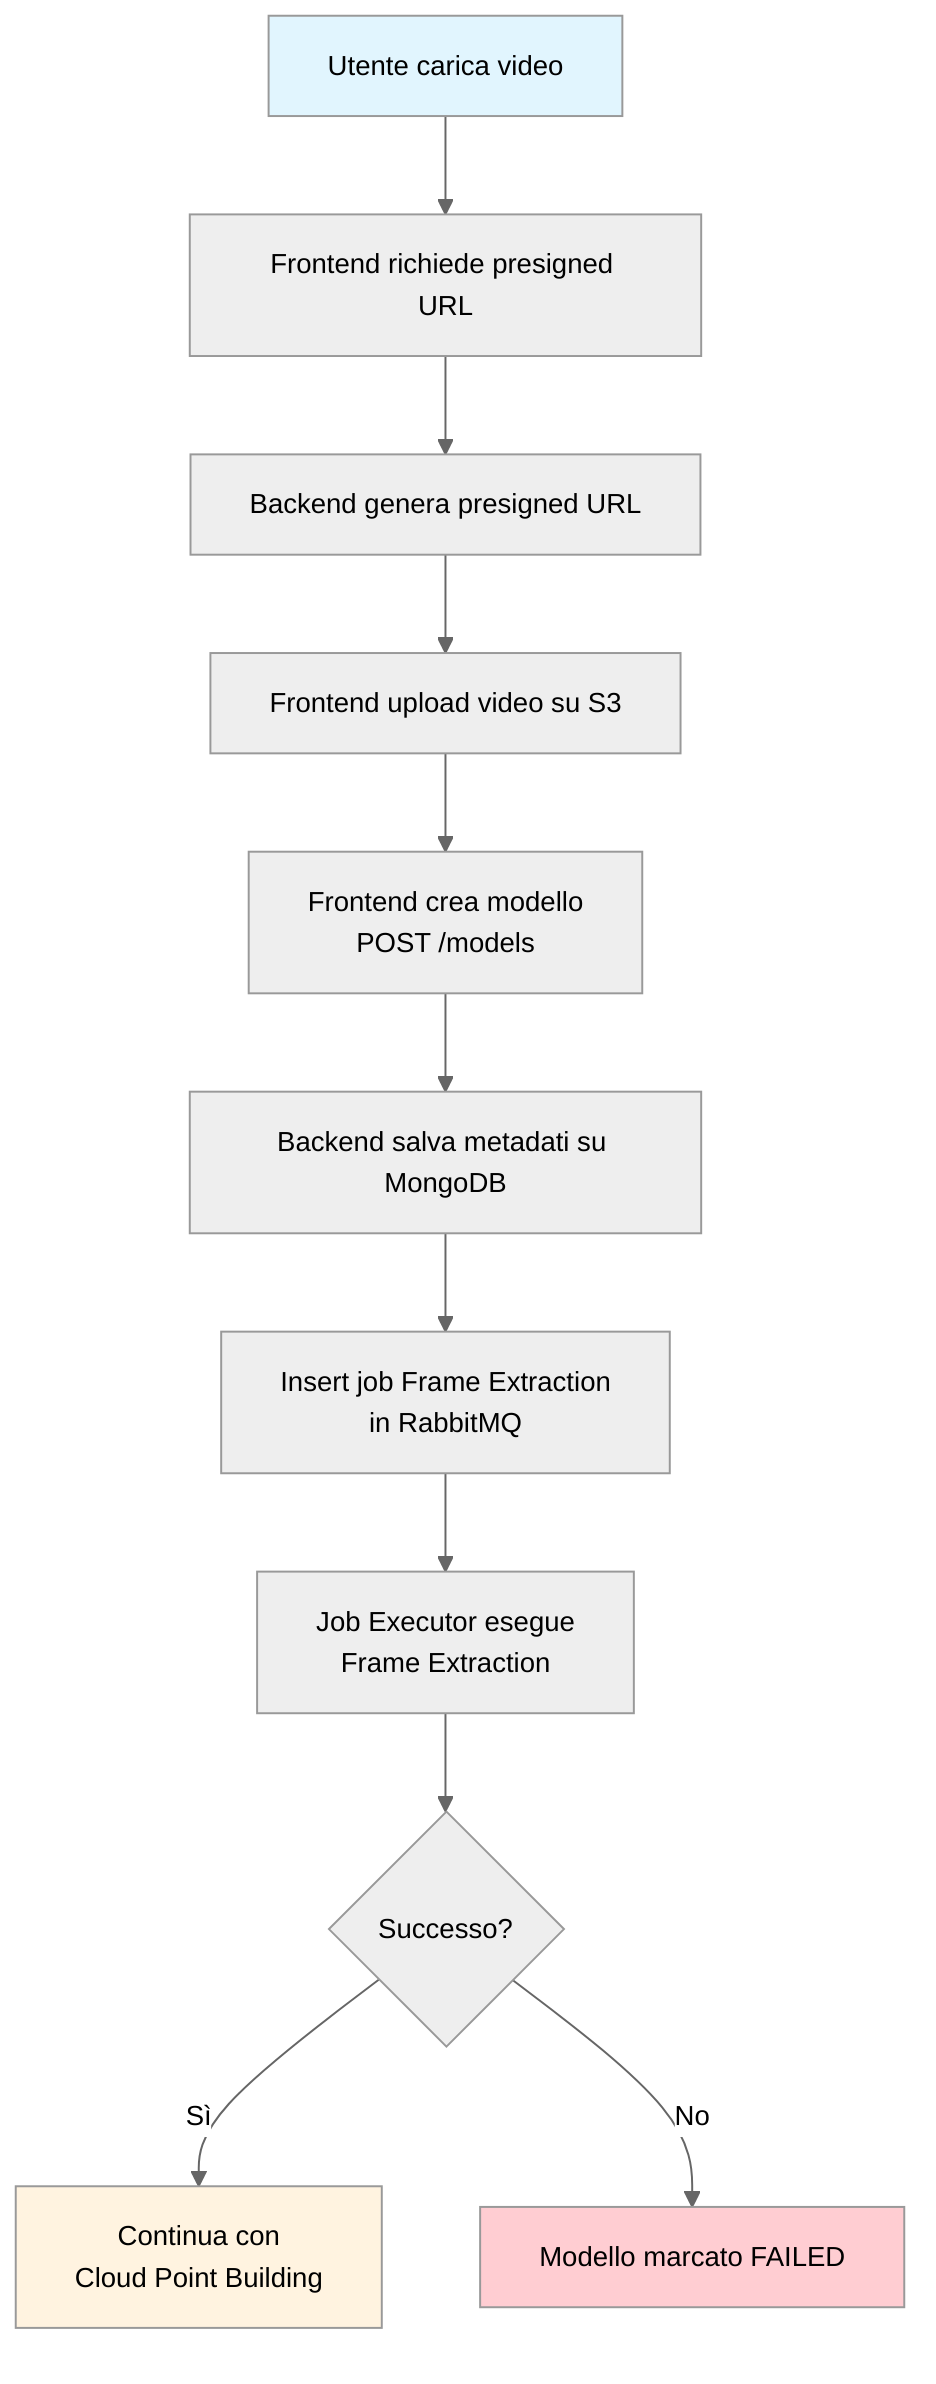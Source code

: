 %%{init: {'theme':'neutral', 'themeVariables': { 'fontSize': '14px'}}}%%
flowchart TD
    A[Utente carica video] --> B[Frontend richiede presigned URL]
    B --> C[Backend genera presigned URL]
    C --> D[Frontend upload video su S3]
    D --> E[Frontend crea modello<br/>POST /models]
    E --> F[Backend salva metadati su MongoDB]
    F --> G[Insert job Frame Extraction<br/>in RabbitMQ]
    G --> H[Job Executor esegue<br/>Frame Extraction]
    H --> I{Successo?}
    I -->|Sì| J[Continua con<br/>Cloud Point Building]
    I -->|No| K[Modello marcato FAILED]
    
    style A fill:#e1f5fe
    style J fill:#fff3e0
    style K fill:#ffcdd2